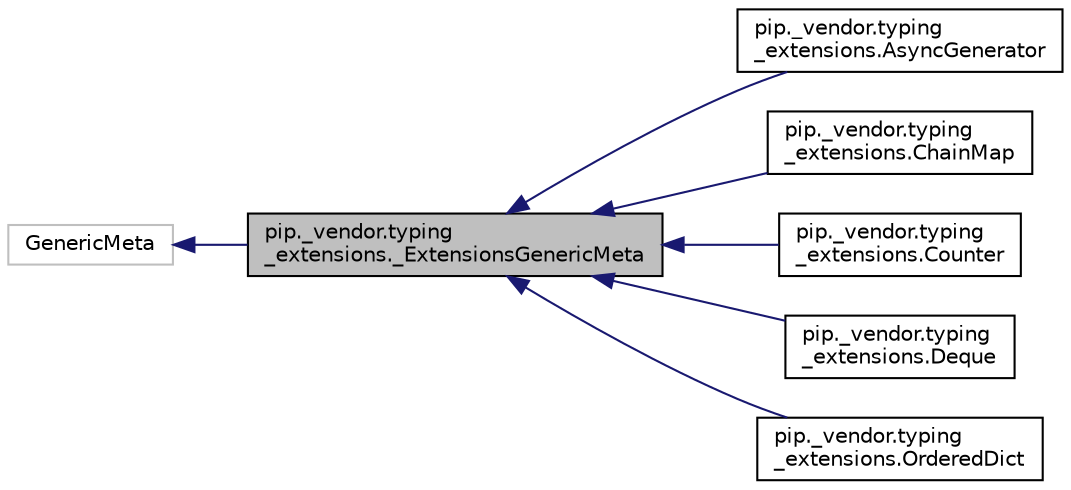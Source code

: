 digraph "pip._vendor.typing_extensions._ExtensionsGenericMeta"
{
 // LATEX_PDF_SIZE
  edge [fontname="Helvetica",fontsize="10",labelfontname="Helvetica",labelfontsize="10"];
  node [fontname="Helvetica",fontsize="10",shape=record];
  rankdir="LR";
  Node1 [label="pip._vendor.typing\l_extensions._ExtensionsGenericMeta",height=0.2,width=0.4,color="black", fillcolor="grey75", style="filled", fontcolor="black",tooltip=" "];
  Node2 -> Node1 [dir="back",color="midnightblue",fontsize="10",style="solid"];
  Node2 [label="GenericMeta",height=0.2,width=0.4,color="grey75", fillcolor="white", style="filled",tooltip=" "];
  Node1 -> Node3 [dir="back",color="midnightblue",fontsize="10",style="solid"];
  Node3 [label="pip._vendor.typing\l_extensions.AsyncGenerator",height=0.2,width=0.4,color="black", fillcolor="white", style="filled",URL="$classpip_1_1__vendor_1_1typing__extensions_1_1AsyncGenerator.html",tooltip=" "];
  Node1 -> Node4 [dir="back",color="midnightblue",fontsize="10",style="solid"];
  Node4 [label="pip._vendor.typing\l_extensions.ChainMap",height=0.2,width=0.4,color="black", fillcolor="white", style="filled",URL="$classpip_1_1__vendor_1_1typing__extensions_1_1ChainMap.html",tooltip=" "];
  Node1 -> Node5 [dir="back",color="midnightblue",fontsize="10",style="solid"];
  Node5 [label="pip._vendor.typing\l_extensions.Counter",height=0.2,width=0.4,color="black", fillcolor="white", style="filled",URL="$classpip_1_1__vendor_1_1typing__extensions_1_1Counter.html",tooltip=" "];
  Node1 -> Node6 [dir="back",color="midnightblue",fontsize="10",style="solid"];
  Node6 [label="pip._vendor.typing\l_extensions.Deque",height=0.2,width=0.4,color="black", fillcolor="white", style="filled",URL="$classpip_1_1__vendor_1_1typing__extensions_1_1Deque.html",tooltip=" "];
  Node1 -> Node7 [dir="back",color="midnightblue",fontsize="10",style="solid"];
  Node7 [label="pip._vendor.typing\l_extensions.OrderedDict",height=0.2,width=0.4,color="black", fillcolor="white", style="filled",URL="$classpip_1_1__vendor_1_1typing__extensions_1_1OrderedDict.html",tooltip=" "];
}
